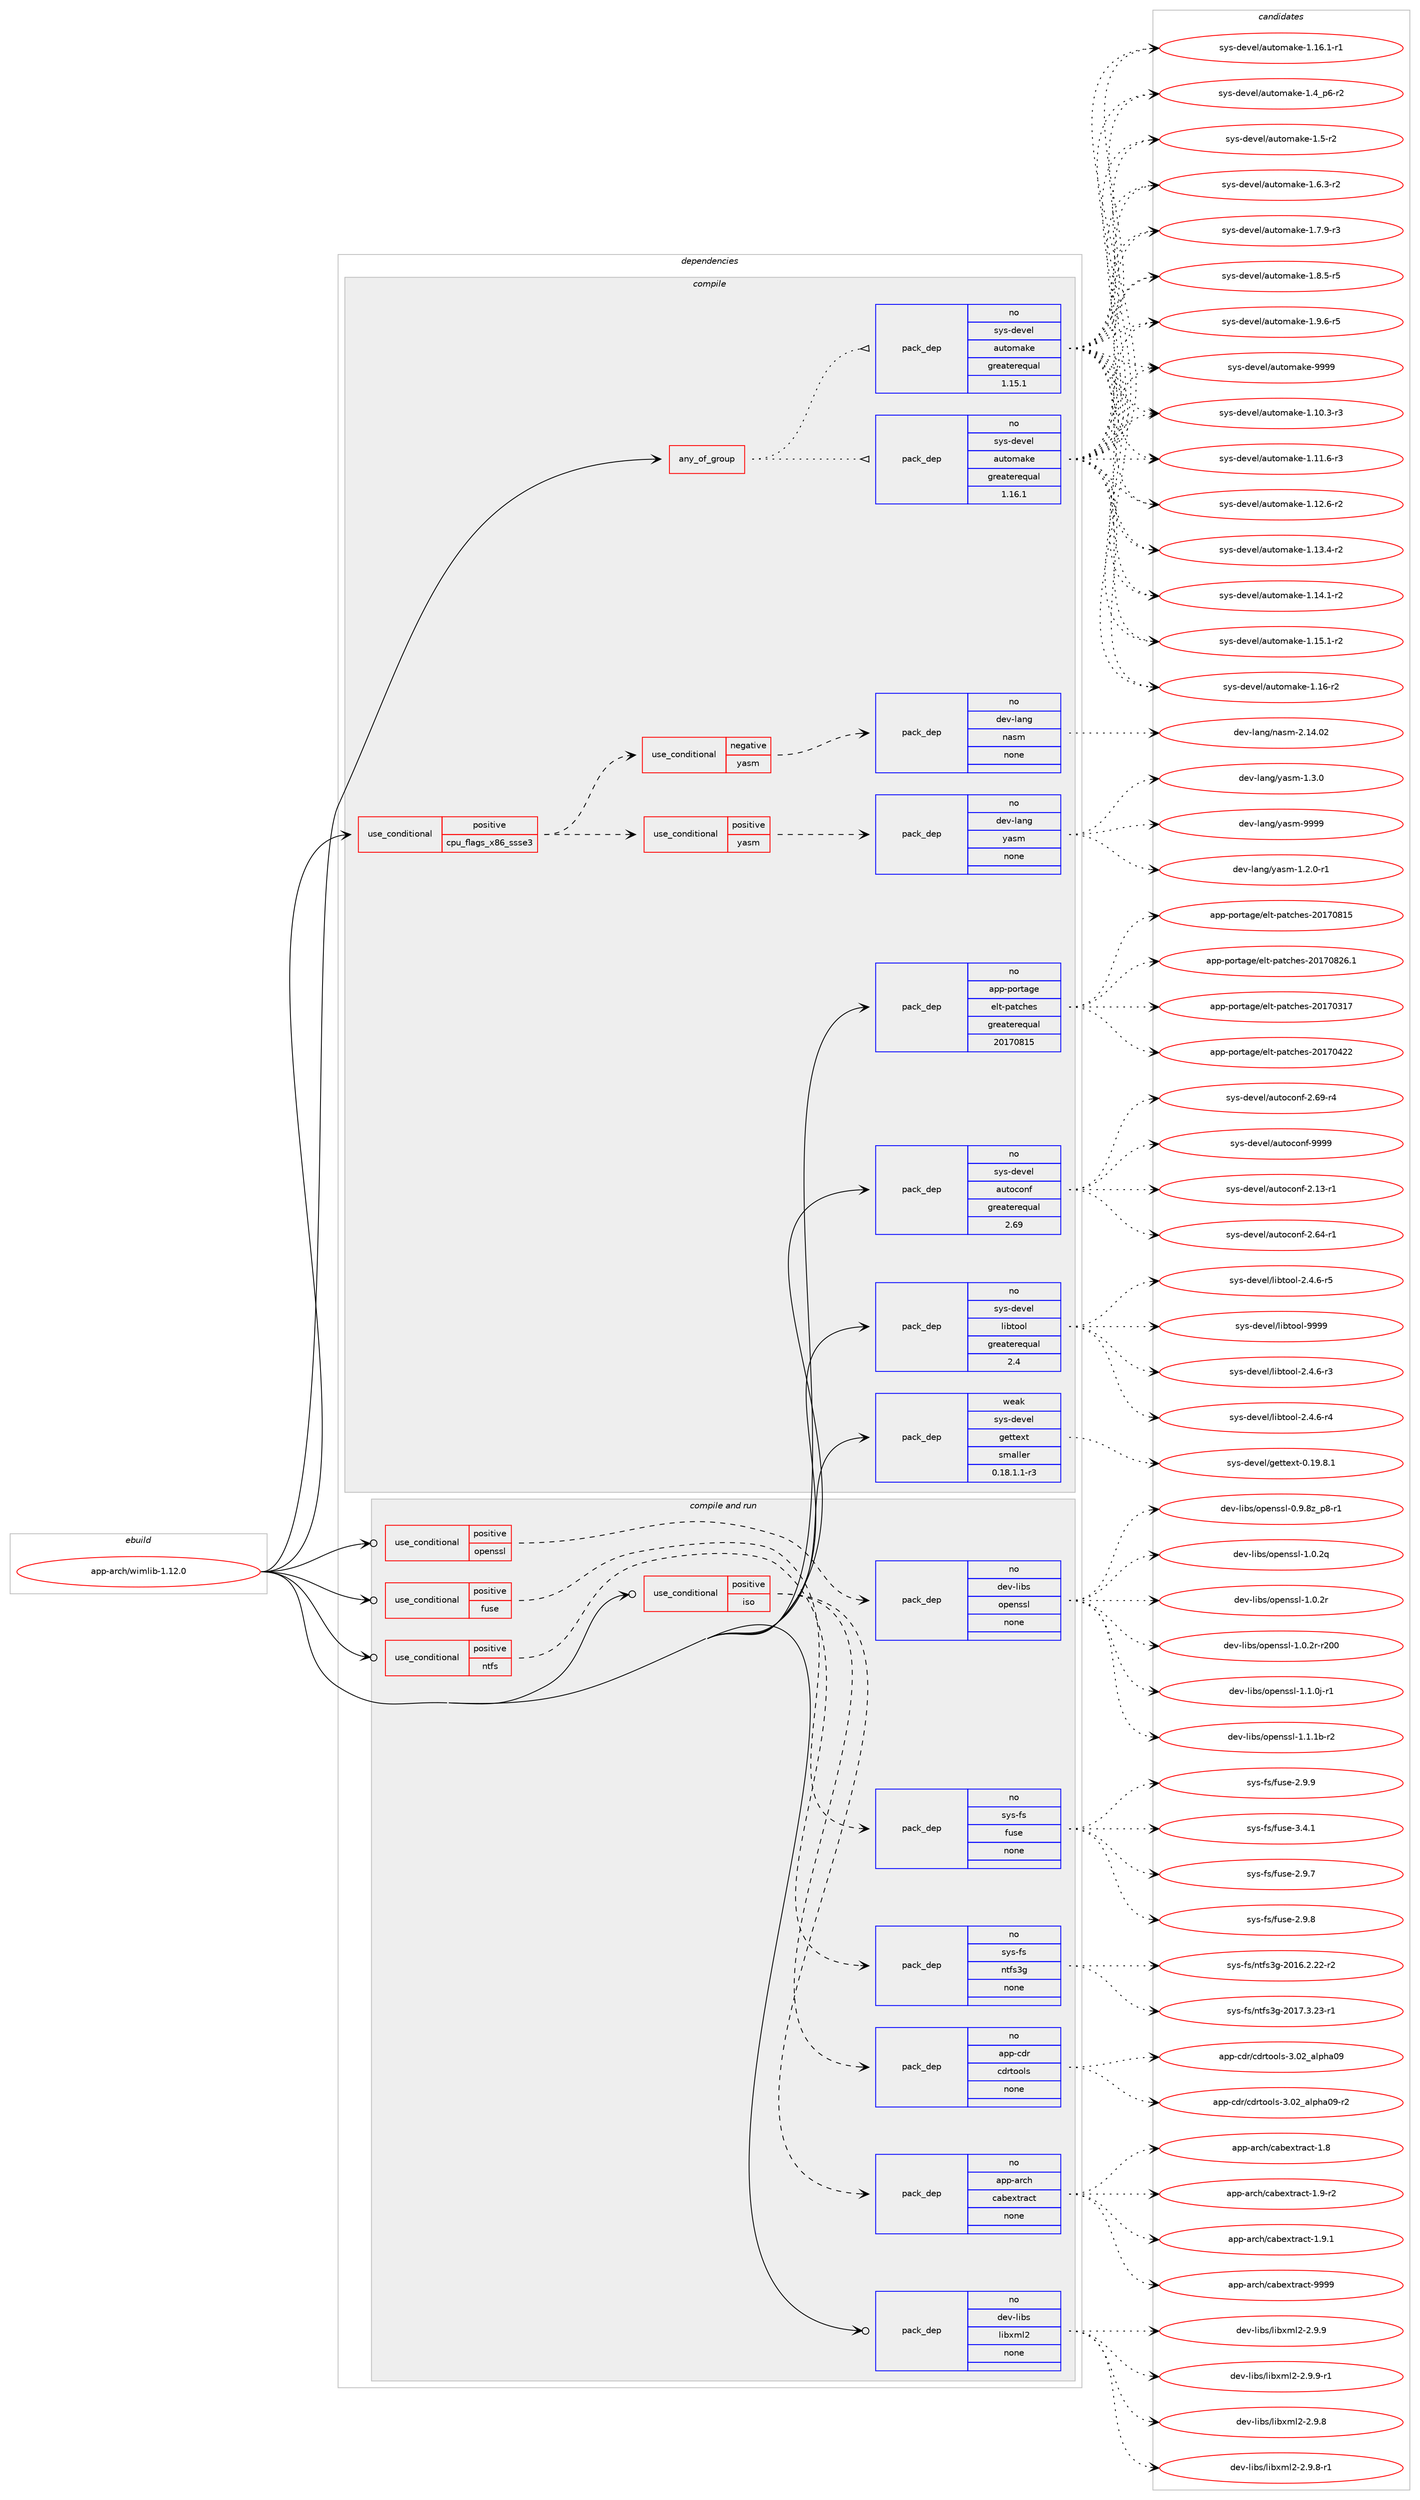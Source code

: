 digraph prolog {

# *************
# Graph options
# *************

newrank=true;
concentrate=true;
compound=true;
graph [rankdir=LR,fontname=Helvetica,fontsize=10,ranksep=1.5];#, ranksep=2.5, nodesep=0.2];
edge  [arrowhead=vee];
node  [fontname=Helvetica,fontsize=10];

# **********
# The ebuild
# **********

subgraph cluster_leftcol {
color=gray;
rank=same;
label=<<i>ebuild</i>>;
id [label="app-arch/wimlib-1.12.0", color=red, width=4, href="../app-arch/wimlib-1.12.0.svg"];
}

# ****************
# The dependencies
# ****************

subgraph cluster_midcol {
color=gray;
label=<<i>dependencies</i>>;
subgraph cluster_compile {
fillcolor="#eeeeee";
style=filled;
label=<<i>compile</i>>;
subgraph any19217 {
dependency1271842 [label=<<TABLE BORDER="0" CELLBORDER="1" CELLSPACING="0" CELLPADDING="4"><TR><TD CELLPADDING="10">any_of_group</TD></TR></TABLE>>, shape=none, color=red];subgraph pack905395 {
dependency1271843 [label=<<TABLE BORDER="0" CELLBORDER="1" CELLSPACING="0" CELLPADDING="4" WIDTH="220"><TR><TD ROWSPAN="6" CELLPADDING="30">pack_dep</TD></TR><TR><TD WIDTH="110">no</TD></TR><TR><TD>sys-devel</TD></TR><TR><TD>automake</TD></TR><TR><TD>greaterequal</TD></TR><TR><TD>1.16.1</TD></TR></TABLE>>, shape=none, color=blue];
}
dependency1271842:e -> dependency1271843:w [weight=20,style="dotted",arrowhead="oinv"];
subgraph pack905396 {
dependency1271844 [label=<<TABLE BORDER="0" CELLBORDER="1" CELLSPACING="0" CELLPADDING="4" WIDTH="220"><TR><TD ROWSPAN="6" CELLPADDING="30">pack_dep</TD></TR><TR><TD WIDTH="110">no</TD></TR><TR><TD>sys-devel</TD></TR><TR><TD>automake</TD></TR><TR><TD>greaterequal</TD></TR><TR><TD>1.15.1</TD></TR></TABLE>>, shape=none, color=blue];
}
dependency1271842:e -> dependency1271844:w [weight=20,style="dotted",arrowhead="oinv"];
}
id:e -> dependency1271842:w [weight=20,style="solid",arrowhead="vee"];
subgraph cond346709 {
dependency1271845 [label=<<TABLE BORDER="0" CELLBORDER="1" CELLSPACING="0" CELLPADDING="4"><TR><TD ROWSPAN="3" CELLPADDING="10">use_conditional</TD></TR><TR><TD>positive</TD></TR><TR><TD>cpu_flags_x86_ssse3</TD></TR></TABLE>>, shape=none, color=red];
subgraph cond346710 {
dependency1271846 [label=<<TABLE BORDER="0" CELLBORDER="1" CELLSPACING="0" CELLPADDING="4"><TR><TD ROWSPAN="3" CELLPADDING="10">use_conditional</TD></TR><TR><TD>positive</TD></TR><TR><TD>yasm</TD></TR></TABLE>>, shape=none, color=red];
subgraph pack905397 {
dependency1271847 [label=<<TABLE BORDER="0" CELLBORDER="1" CELLSPACING="0" CELLPADDING="4" WIDTH="220"><TR><TD ROWSPAN="6" CELLPADDING="30">pack_dep</TD></TR><TR><TD WIDTH="110">no</TD></TR><TR><TD>dev-lang</TD></TR><TR><TD>yasm</TD></TR><TR><TD>none</TD></TR><TR><TD></TD></TR></TABLE>>, shape=none, color=blue];
}
dependency1271846:e -> dependency1271847:w [weight=20,style="dashed",arrowhead="vee"];
}
dependency1271845:e -> dependency1271846:w [weight=20,style="dashed",arrowhead="vee"];
subgraph cond346711 {
dependency1271848 [label=<<TABLE BORDER="0" CELLBORDER="1" CELLSPACING="0" CELLPADDING="4"><TR><TD ROWSPAN="3" CELLPADDING="10">use_conditional</TD></TR><TR><TD>negative</TD></TR><TR><TD>yasm</TD></TR></TABLE>>, shape=none, color=red];
subgraph pack905398 {
dependency1271849 [label=<<TABLE BORDER="0" CELLBORDER="1" CELLSPACING="0" CELLPADDING="4" WIDTH="220"><TR><TD ROWSPAN="6" CELLPADDING="30">pack_dep</TD></TR><TR><TD WIDTH="110">no</TD></TR><TR><TD>dev-lang</TD></TR><TR><TD>nasm</TD></TR><TR><TD>none</TD></TR><TR><TD></TD></TR></TABLE>>, shape=none, color=blue];
}
dependency1271848:e -> dependency1271849:w [weight=20,style="dashed",arrowhead="vee"];
}
dependency1271845:e -> dependency1271848:w [weight=20,style="dashed",arrowhead="vee"];
}
id:e -> dependency1271845:w [weight=20,style="solid",arrowhead="vee"];
subgraph pack905399 {
dependency1271850 [label=<<TABLE BORDER="0" CELLBORDER="1" CELLSPACING="0" CELLPADDING="4" WIDTH="220"><TR><TD ROWSPAN="6" CELLPADDING="30">pack_dep</TD></TR><TR><TD WIDTH="110">no</TD></TR><TR><TD>app-portage</TD></TR><TR><TD>elt-patches</TD></TR><TR><TD>greaterequal</TD></TR><TR><TD>20170815</TD></TR></TABLE>>, shape=none, color=blue];
}
id:e -> dependency1271850:w [weight=20,style="solid",arrowhead="vee"];
subgraph pack905400 {
dependency1271851 [label=<<TABLE BORDER="0" CELLBORDER="1" CELLSPACING="0" CELLPADDING="4" WIDTH="220"><TR><TD ROWSPAN="6" CELLPADDING="30">pack_dep</TD></TR><TR><TD WIDTH="110">no</TD></TR><TR><TD>sys-devel</TD></TR><TR><TD>autoconf</TD></TR><TR><TD>greaterequal</TD></TR><TR><TD>2.69</TD></TR></TABLE>>, shape=none, color=blue];
}
id:e -> dependency1271851:w [weight=20,style="solid",arrowhead="vee"];
subgraph pack905401 {
dependency1271852 [label=<<TABLE BORDER="0" CELLBORDER="1" CELLSPACING="0" CELLPADDING="4" WIDTH="220"><TR><TD ROWSPAN="6" CELLPADDING="30">pack_dep</TD></TR><TR><TD WIDTH="110">no</TD></TR><TR><TD>sys-devel</TD></TR><TR><TD>libtool</TD></TR><TR><TD>greaterequal</TD></TR><TR><TD>2.4</TD></TR></TABLE>>, shape=none, color=blue];
}
id:e -> dependency1271852:w [weight=20,style="solid",arrowhead="vee"];
subgraph pack905402 {
dependency1271853 [label=<<TABLE BORDER="0" CELLBORDER="1" CELLSPACING="0" CELLPADDING="4" WIDTH="220"><TR><TD ROWSPAN="6" CELLPADDING="30">pack_dep</TD></TR><TR><TD WIDTH="110">weak</TD></TR><TR><TD>sys-devel</TD></TR><TR><TD>gettext</TD></TR><TR><TD>smaller</TD></TR><TR><TD>0.18.1.1-r3</TD></TR></TABLE>>, shape=none, color=blue];
}
id:e -> dependency1271853:w [weight=20,style="solid",arrowhead="vee"];
}
subgraph cluster_compileandrun {
fillcolor="#eeeeee";
style=filled;
label=<<i>compile and run</i>>;
subgraph cond346712 {
dependency1271854 [label=<<TABLE BORDER="0" CELLBORDER="1" CELLSPACING="0" CELLPADDING="4"><TR><TD ROWSPAN="3" CELLPADDING="10">use_conditional</TD></TR><TR><TD>positive</TD></TR><TR><TD>fuse</TD></TR></TABLE>>, shape=none, color=red];
subgraph pack905403 {
dependency1271855 [label=<<TABLE BORDER="0" CELLBORDER="1" CELLSPACING="0" CELLPADDING="4" WIDTH="220"><TR><TD ROWSPAN="6" CELLPADDING="30">pack_dep</TD></TR><TR><TD WIDTH="110">no</TD></TR><TR><TD>sys-fs</TD></TR><TR><TD>fuse</TD></TR><TR><TD>none</TD></TR><TR><TD></TD></TR></TABLE>>, shape=none, color=blue];
}
dependency1271854:e -> dependency1271855:w [weight=20,style="dashed",arrowhead="vee"];
}
id:e -> dependency1271854:w [weight=20,style="solid",arrowhead="odotvee"];
subgraph cond346713 {
dependency1271856 [label=<<TABLE BORDER="0" CELLBORDER="1" CELLSPACING="0" CELLPADDING="4"><TR><TD ROWSPAN="3" CELLPADDING="10">use_conditional</TD></TR><TR><TD>positive</TD></TR><TR><TD>iso</TD></TR></TABLE>>, shape=none, color=red];
subgraph pack905404 {
dependency1271857 [label=<<TABLE BORDER="0" CELLBORDER="1" CELLSPACING="0" CELLPADDING="4" WIDTH="220"><TR><TD ROWSPAN="6" CELLPADDING="30">pack_dep</TD></TR><TR><TD WIDTH="110">no</TD></TR><TR><TD>app-arch</TD></TR><TR><TD>cabextract</TD></TR><TR><TD>none</TD></TR><TR><TD></TD></TR></TABLE>>, shape=none, color=blue];
}
dependency1271856:e -> dependency1271857:w [weight=20,style="dashed",arrowhead="vee"];
subgraph pack905405 {
dependency1271858 [label=<<TABLE BORDER="0" CELLBORDER="1" CELLSPACING="0" CELLPADDING="4" WIDTH="220"><TR><TD ROWSPAN="6" CELLPADDING="30">pack_dep</TD></TR><TR><TD WIDTH="110">no</TD></TR><TR><TD>app-cdr</TD></TR><TR><TD>cdrtools</TD></TR><TR><TD>none</TD></TR><TR><TD></TD></TR></TABLE>>, shape=none, color=blue];
}
dependency1271856:e -> dependency1271858:w [weight=20,style="dashed",arrowhead="vee"];
}
id:e -> dependency1271856:w [weight=20,style="solid",arrowhead="odotvee"];
subgraph cond346714 {
dependency1271859 [label=<<TABLE BORDER="0" CELLBORDER="1" CELLSPACING="0" CELLPADDING="4"><TR><TD ROWSPAN="3" CELLPADDING="10">use_conditional</TD></TR><TR><TD>positive</TD></TR><TR><TD>ntfs</TD></TR></TABLE>>, shape=none, color=red];
subgraph pack905406 {
dependency1271860 [label=<<TABLE BORDER="0" CELLBORDER="1" CELLSPACING="0" CELLPADDING="4" WIDTH="220"><TR><TD ROWSPAN="6" CELLPADDING="30">pack_dep</TD></TR><TR><TD WIDTH="110">no</TD></TR><TR><TD>sys-fs</TD></TR><TR><TD>ntfs3g</TD></TR><TR><TD>none</TD></TR><TR><TD></TD></TR></TABLE>>, shape=none, color=blue];
}
dependency1271859:e -> dependency1271860:w [weight=20,style="dashed",arrowhead="vee"];
}
id:e -> dependency1271859:w [weight=20,style="solid",arrowhead="odotvee"];
subgraph cond346715 {
dependency1271861 [label=<<TABLE BORDER="0" CELLBORDER="1" CELLSPACING="0" CELLPADDING="4"><TR><TD ROWSPAN="3" CELLPADDING="10">use_conditional</TD></TR><TR><TD>positive</TD></TR><TR><TD>openssl</TD></TR></TABLE>>, shape=none, color=red];
subgraph pack905407 {
dependency1271862 [label=<<TABLE BORDER="0" CELLBORDER="1" CELLSPACING="0" CELLPADDING="4" WIDTH="220"><TR><TD ROWSPAN="6" CELLPADDING="30">pack_dep</TD></TR><TR><TD WIDTH="110">no</TD></TR><TR><TD>dev-libs</TD></TR><TR><TD>openssl</TD></TR><TR><TD>none</TD></TR><TR><TD></TD></TR></TABLE>>, shape=none, color=blue];
}
dependency1271861:e -> dependency1271862:w [weight=20,style="dashed",arrowhead="vee"];
}
id:e -> dependency1271861:w [weight=20,style="solid",arrowhead="odotvee"];
subgraph pack905408 {
dependency1271863 [label=<<TABLE BORDER="0" CELLBORDER="1" CELLSPACING="0" CELLPADDING="4" WIDTH="220"><TR><TD ROWSPAN="6" CELLPADDING="30">pack_dep</TD></TR><TR><TD WIDTH="110">no</TD></TR><TR><TD>dev-libs</TD></TR><TR><TD>libxml2</TD></TR><TR><TD>none</TD></TR><TR><TD></TD></TR></TABLE>>, shape=none, color=blue];
}
id:e -> dependency1271863:w [weight=20,style="solid",arrowhead="odotvee"];
}
subgraph cluster_run {
fillcolor="#eeeeee";
style=filled;
label=<<i>run</i>>;
}
}

# **************
# The candidates
# **************

subgraph cluster_choices {
rank=same;
color=gray;
label=<<i>candidates</i>>;

subgraph choice905395 {
color=black;
nodesep=1;
choice11512111545100101118101108479711711611110997107101454946494846514511451 [label="sys-devel/automake-1.10.3-r3", color=red, width=4,href="../sys-devel/automake-1.10.3-r3.svg"];
choice11512111545100101118101108479711711611110997107101454946494946544511451 [label="sys-devel/automake-1.11.6-r3", color=red, width=4,href="../sys-devel/automake-1.11.6-r3.svg"];
choice11512111545100101118101108479711711611110997107101454946495046544511450 [label="sys-devel/automake-1.12.6-r2", color=red, width=4,href="../sys-devel/automake-1.12.6-r2.svg"];
choice11512111545100101118101108479711711611110997107101454946495146524511450 [label="sys-devel/automake-1.13.4-r2", color=red, width=4,href="../sys-devel/automake-1.13.4-r2.svg"];
choice11512111545100101118101108479711711611110997107101454946495246494511450 [label="sys-devel/automake-1.14.1-r2", color=red, width=4,href="../sys-devel/automake-1.14.1-r2.svg"];
choice11512111545100101118101108479711711611110997107101454946495346494511450 [label="sys-devel/automake-1.15.1-r2", color=red, width=4,href="../sys-devel/automake-1.15.1-r2.svg"];
choice1151211154510010111810110847971171161111099710710145494649544511450 [label="sys-devel/automake-1.16-r2", color=red, width=4,href="../sys-devel/automake-1.16-r2.svg"];
choice11512111545100101118101108479711711611110997107101454946495446494511449 [label="sys-devel/automake-1.16.1-r1", color=red, width=4,href="../sys-devel/automake-1.16.1-r1.svg"];
choice115121115451001011181011084797117116111109971071014549465295112544511450 [label="sys-devel/automake-1.4_p6-r2", color=red, width=4,href="../sys-devel/automake-1.4_p6-r2.svg"];
choice11512111545100101118101108479711711611110997107101454946534511450 [label="sys-devel/automake-1.5-r2", color=red, width=4,href="../sys-devel/automake-1.5-r2.svg"];
choice115121115451001011181011084797117116111109971071014549465446514511450 [label="sys-devel/automake-1.6.3-r2", color=red, width=4,href="../sys-devel/automake-1.6.3-r2.svg"];
choice115121115451001011181011084797117116111109971071014549465546574511451 [label="sys-devel/automake-1.7.9-r3", color=red, width=4,href="../sys-devel/automake-1.7.9-r3.svg"];
choice115121115451001011181011084797117116111109971071014549465646534511453 [label="sys-devel/automake-1.8.5-r5", color=red, width=4,href="../sys-devel/automake-1.8.5-r5.svg"];
choice115121115451001011181011084797117116111109971071014549465746544511453 [label="sys-devel/automake-1.9.6-r5", color=red, width=4,href="../sys-devel/automake-1.9.6-r5.svg"];
choice115121115451001011181011084797117116111109971071014557575757 [label="sys-devel/automake-9999", color=red, width=4,href="../sys-devel/automake-9999.svg"];
dependency1271843:e -> choice11512111545100101118101108479711711611110997107101454946494846514511451:w [style=dotted,weight="100"];
dependency1271843:e -> choice11512111545100101118101108479711711611110997107101454946494946544511451:w [style=dotted,weight="100"];
dependency1271843:e -> choice11512111545100101118101108479711711611110997107101454946495046544511450:w [style=dotted,weight="100"];
dependency1271843:e -> choice11512111545100101118101108479711711611110997107101454946495146524511450:w [style=dotted,weight="100"];
dependency1271843:e -> choice11512111545100101118101108479711711611110997107101454946495246494511450:w [style=dotted,weight="100"];
dependency1271843:e -> choice11512111545100101118101108479711711611110997107101454946495346494511450:w [style=dotted,weight="100"];
dependency1271843:e -> choice1151211154510010111810110847971171161111099710710145494649544511450:w [style=dotted,weight="100"];
dependency1271843:e -> choice11512111545100101118101108479711711611110997107101454946495446494511449:w [style=dotted,weight="100"];
dependency1271843:e -> choice115121115451001011181011084797117116111109971071014549465295112544511450:w [style=dotted,weight="100"];
dependency1271843:e -> choice11512111545100101118101108479711711611110997107101454946534511450:w [style=dotted,weight="100"];
dependency1271843:e -> choice115121115451001011181011084797117116111109971071014549465446514511450:w [style=dotted,weight="100"];
dependency1271843:e -> choice115121115451001011181011084797117116111109971071014549465546574511451:w [style=dotted,weight="100"];
dependency1271843:e -> choice115121115451001011181011084797117116111109971071014549465646534511453:w [style=dotted,weight="100"];
dependency1271843:e -> choice115121115451001011181011084797117116111109971071014549465746544511453:w [style=dotted,weight="100"];
dependency1271843:e -> choice115121115451001011181011084797117116111109971071014557575757:w [style=dotted,weight="100"];
}
subgraph choice905396 {
color=black;
nodesep=1;
choice11512111545100101118101108479711711611110997107101454946494846514511451 [label="sys-devel/automake-1.10.3-r3", color=red, width=4,href="../sys-devel/automake-1.10.3-r3.svg"];
choice11512111545100101118101108479711711611110997107101454946494946544511451 [label="sys-devel/automake-1.11.6-r3", color=red, width=4,href="../sys-devel/automake-1.11.6-r3.svg"];
choice11512111545100101118101108479711711611110997107101454946495046544511450 [label="sys-devel/automake-1.12.6-r2", color=red, width=4,href="../sys-devel/automake-1.12.6-r2.svg"];
choice11512111545100101118101108479711711611110997107101454946495146524511450 [label="sys-devel/automake-1.13.4-r2", color=red, width=4,href="../sys-devel/automake-1.13.4-r2.svg"];
choice11512111545100101118101108479711711611110997107101454946495246494511450 [label="sys-devel/automake-1.14.1-r2", color=red, width=4,href="../sys-devel/automake-1.14.1-r2.svg"];
choice11512111545100101118101108479711711611110997107101454946495346494511450 [label="sys-devel/automake-1.15.1-r2", color=red, width=4,href="../sys-devel/automake-1.15.1-r2.svg"];
choice1151211154510010111810110847971171161111099710710145494649544511450 [label="sys-devel/automake-1.16-r2", color=red, width=4,href="../sys-devel/automake-1.16-r2.svg"];
choice11512111545100101118101108479711711611110997107101454946495446494511449 [label="sys-devel/automake-1.16.1-r1", color=red, width=4,href="../sys-devel/automake-1.16.1-r1.svg"];
choice115121115451001011181011084797117116111109971071014549465295112544511450 [label="sys-devel/automake-1.4_p6-r2", color=red, width=4,href="../sys-devel/automake-1.4_p6-r2.svg"];
choice11512111545100101118101108479711711611110997107101454946534511450 [label="sys-devel/automake-1.5-r2", color=red, width=4,href="../sys-devel/automake-1.5-r2.svg"];
choice115121115451001011181011084797117116111109971071014549465446514511450 [label="sys-devel/automake-1.6.3-r2", color=red, width=4,href="../sys-devel/automake-1.6.3-r2.svg"];
choice115121115451001011181011084797117116111109971071014549465546574511451 [label="sys-devel/automake-1.7.9-r3", color=red, width=4,href="../sys-devel/automake-1.7.9-r3.svg"];
choice115121115451001011181011084797117116111109971071014549465646534511453 [label="sys-devel/automake-1.8.5-r5", color=red, width=4,href="../sys-devel/automake-1.8.5-r5.svg"];
choice115121115451001011181011084797117116111109971071014549465746544511453 [label="sys-devel/automake-1.9.6-r5", color=red, width=4,href="../sys-devel/automake-1.9.6-r5.svg"];
choice115121115451001011181011084797117116111109971071014557575757 [label="sys-devel/automake-9999", color=red, width=4,href="../sys-devel/automake-9999.svg"];
dependency1271844:e -> choice11512111545100101118101108479711711611110997107101454946494846514511451:w [style=dotted,weight="100"];
dependency1271844:e -> choice11512111545100101118101108479711711611110997107101454946494946544511451:w [style=dotted,weight="100"];
dependency1271844:e -> choice11512111545100101118101108479711711611110997107101454946495046544511450:w [style=dotted,weight="100"];
dependency1271844:e -> choice11512111545100101118101108479711711611110997107101454946495146524511450:w [style=dotted,weight="100"];
dependency1271844:e -> choice11512111545100101118101108479711711611110997107101454946495246494511450:w [style=dotted,weight="100"];
dependency1271844:e -> choice11512111545100101118101108479711711611110997107101454946495346494511450:w [style=dotted,weight="100"];
dependency1271844:e -> choice1151211154510010111810110847971171161111099710710145494649544511450:w [style=dotted,weight="100"];
dependency1271844:e -> choice11512111545100101118101108479711711611110997107101454946495446494511449:w [style=dotted,weight="100"];
dependency1271844:e -> choice115121115451001011181011084797117116111109971071014549465295112544511450:w [style=dotted,weight="100"];
dependency1271844:e -> choice11512111545100101118101108479711711611110997107101454946534511450:w [style=dotted,weight="100"];
dependency1271844:e -> choice115121115451001011181011084797117116111109971071014549465446514511450:w [style=dotted,weight="100"];
dependency1271844:e -> choice115121115451001011181011084797117116111109971071014549465546574511451:w [style=dotted,weight="100"];
dependency1271844:e -> choice115121115451001011181011084797117116111109971071014549465646534511453:w [style=dotted,weight="100"];
dependency1271844:e -> choice115121115451001011181011084797117116111109971071014549465746544511453:w [style=dotted,weight="100"];
dependency1271844:e -> choice115121115451001011181011084797117116111109971071014557575757:w [style=dotted,weight="100"];
}
subgraph choice905397 {
color=black;
nodesep=1;
choice100101118451089711010347121971151094549465046484511449 [label="dev-lang/yasm-1.2.0-r1", color=red, width=4,href="../dev-lang/yasm-1.2.0-r1.svg"];
choice10010111845108971101034712197115109454946514648 [label="dev-lang/yasm-1.3.0", color=red, width=4,href="../dev-lang/yasm-1.3.0.svg"];
choice100101118451089711010347121971151094557575757 [label="dev-lang/yasm-9999", color=red, width=4,href="../dev-lang/yasm-9999.svg"];
dependency1271847:e -> choice100101118451089711010347121971151094549465046484511449:w [style=dotted,weight="100"];
dependency1271847:e -> choice10010111845108971101034712197115109454946514648:w [style=dotted,weight="100"];
dependency1271847:e -> choice100101118451089711010347121971151094557575757:w [style=dotted,weight="100"];
}
subgraph choice905398 {
color=black;
nodesep=1;
choice100101118451089711010347110971151094550464952464850 [label="dev-lang/nasm-2.14.02", color=red, width=4,href="../dev-lang/nasm-2.14.02.svg"];
dependency1271849:e -> choice100101118451089711010347110971151094550464952464850:w [style=dotted,weight="100"];
}
subgraph choice905399 {
color=black;
nodesep=1;
choice97112112451121111141169710310147101108116451129711699104101115455048495548514955 [label="app-portage/elt-patches-20170317", color=red, width=4,href="../app-portage/elt-patches-20170317.svg"];
choice97112112451121111141169710310147101108116451129711699104101115455048495548525050 [label="app-portage/elt-patches-20170422", color=red, width=4,href="../app-portage/elt-patches-20170422.svg"];
choice97112112451121111141169710310147101108116451129711699104101115455048495548564953 [label="app-portage/elt-patches-20170815", color=red, width=4,href="../app-portage/elt-patches-20170815.svg"];
choice971121124511211111411697103101471011081164511297116991041011154550484955485650544649 [label="app-portage/elt-patches-20170826.1", color=red, width=4,href="../app-portage/elt-patches-20170826.1.svg"];
dependency1271850:e -> choice97112112451121111141169710310147101108116451129711699104101115455048495548514955:w [style=dotted,weight="100"];
dependency1271850:e -> choice97112112451121111141169710310147101108116451129711699104101115455048495548525050:w [style=dotted,weight="100"];
dependency1271850:e -> choice97112112451121111141169710310147101108116451129711699104101115455048495548564953:w [style=dotted,weight="100"];
dependency1271850:e -> choice971121124511211111411697103101471011081164511297116991041011154550484955485650544649:w [style=dotted,weight="100"];
}
subgraph choice905400 {
color=black;
nodesep=1;
choice1151211154510010111810110847971171161119911111010245504649514511449 [label="sys-devel/autoconf-2.13-r1", color=red, width=4,href="../sys-devel/autoconf-2.13-r1.svg"];
choice1151211154510010111810110847971171161119911111010245504654524511449 [label="sys-devel/autoconf-2.64-r1", color=red, width=4,href="../sys-devel/autoconf-2.64-r1.svg"];
choice1151211154510010111810110847971171161119911111010245504654574511452 [label="sys-devel/autoconf-2.69-r4", color=red, width=4,href="../sys-devel/autoconf-2.69-r4.svg"];
choice115121115451001011181011084797117116111991111101024557575757 [label="sys-devel/autoconf-9999", color=red, width=4,href="../sys-devel/autoconf-9999.svg"];
dependency1271851:e -> choice1151211154510010111810110847971171161119911111010245504649514511449:w [style=dotted,weight="100"];
dependency1271851:e -> choice1151211154510010111810110847971171161119911111010245504654524511449:w [style=dotted,weight="100"];
dependency1271851:e -> choice1151211154510010111810110847971171161119911111010245504654574511452:w [style=dotted,weight="100"];
dependency1271851:e -> choice115121115451001011181011084797117116111991111101024557575757:w [style=dotted,weight="100"];
}
subgraph choice905401 {
color=black;
nodesep=1;
choice1151211154510010111810110847108105981161111111084550465246544511451 [label="sys-devel/libtool-2.4.6-r3", color=red, width=4,href="../sys-devel/libtool-2.4.6-r3.svg"];
choice1151211154510010111810110847108105981161111111084550465246544511452 [label="sys-devel/libtool-2.4.6-r4", color=red, width=4,href="../sys-devel/libtool-2.4.6-r4.svg"];
choice1151211154510010111810110847108105981161111111084550465246544511453 [label="sys-devel/libtool-2.4.6-r5", color=red, width=4,href="../sys-devel/libtool-2.4.6-r5.svg"];
choice1151211154510010111810110847108105981161111111084557575757 [label="sys-devel/libtool-9999", color=red, width=4,href="../sys-devel/libtool-9999.svg"];
dependency1271852:e -> choice1151211154510010111810110847108105981161111111084550465246544511451:w [style=dotted,weight="100"];
dependency1271852:e -> choice1151211154510010111810110847108105981161111111084550465246544511452:w [style=dotted,weight="100"];
dependency1271852:e -> choice1151211154510010111810110847108105981161111111084550465246544511453:w [style=dotted,weight="100"];
dependency1271852:e -> choice1151211154510010111810110847108105981161111111084557575757:w [style=dotted,weight="100"];
}
subgraph choice905402 {
color=black;
nodesep=1;
choice1151211154510010111810110847103101116116101120116454846495746564649 [label="sys-devel/gettext-0.19.8.1", color=red, width=4,href="../sys-devel/gettext-0.19.8.1.svg"];
dependency1271853:e -> choice1151211154510010111810110847103101116116101120116454846495746564649:w [style=dotted,weight="100"];
}
subgraph choice905403 {
color=black;
nodesep=1;
choice1151211154510211547102117115101455046574655 [label="sys-fs/fuse-2.9.7", color=red, width=4,href="../sys-fs/fuse-2.9.7.svg"];
choice1151211154510211547102117115101455046574656 [label="sys-fs/fuse-2.9.8", color=red, width=4,href="../sys-fs/fuse-2.9.8.svg"];
choice1151211154510211547102117115101455046574657 [label="sys-fs/fuse-2.9.9", color=red, width=4,href="../sys-fs/fuse-2.9.9.svg"];
choice1151211154510211547102117115101455146524649 [label="sys-fs/fuse-3.4.1", color=red, width=4,href="../sys-fs/fuse-3.4.1.svg"];
dependency1271855:e -> choice1151211154510211547102117115101455046574655:w [style=dotted,weight="100"];
dependency1271855:e -> choice1151211154510211547102117115101455046574656:w [style=dotted,weight="100"];
dependency1271855:e -> choice1151211154510211547102117115101455046574657:w [style=dotted,weight="100"];
dependency1271855:e -> choice1151211154510211547102117115101455146524649:w [style=dotted,weight="100"];
}
subgraph choice905404 {
color=black;
nodesep=1;
choice9711211245971149910447999798101120116114979911645494656 [label="app-arch/cabextract-1.8", color=red, width=4,href="../app-arch/cabextract-1.8.svg"];
choice97112112459711499104479997981011201161149799116454946574511450 [label="app-arch/cabextract-1.9-r2", color=red, width=4,href="../app-arch/cabextract-1.9-r2.svg"];
choice97112112459711499104479997981011201161149799116454946574649 [label="app-arch/cabextract-1.9.1", color=red, width=4,href="../app-arch/cabextract-1.9.1.svg"];
choice971121124597114991044799979810112011611497991164557575757 [label="app-arch/cabextract-9999", color=red, width=4,href="../app-arch/cabextract-9999.svg"];
dependency1271857:e -> choice9711211245971149910447999798101120116114979911645494656:w [style=dotted,weight="100"];
dependency1271857:e -> choice97112112459711499104479997981011201161149799116454946574511450:w [style=dotted,weight="100"];
dependency1271857:e -> choice97112112459711499104479997981011201161149799116454946574649:w [style=dotted,weight="100"];
dependency1271857:e -> choice971121124597114991044799979810112011611497991164557575757:w [style=dotted,weight="100"];
}
subgraph choice905405 {
color=black;
nodesep=1;
choice971121124599100114479910011411611111110811545514648509597108112104974857 [label="app-cdr/cdrtools-3.02_alpha09", color=red, width=4,href="../app-cdr/cdrtools-3.02_alpha09.svg"];
choice9711211245991001144799100114116111111108115455146485095971081121049748574511450 [label="app-cdr/cdrtools-3.02_alpha09-r2", color=red, width=4,href="../app-cdr/cdrtools-3.02_alpha09-r2.svg"];
dependency1271858:e -> choice971121124599100114479910011411611111110811545514648509597108112104974857:w [style=dotted,weight="100"];
dependency1271858:e -> choice9711211245991001144799100114116111111108115455146485095971081121049748574511450:w [style=dotted,weight="100"];
}
subgraph choice905406 {
color=black;
nodesep=1;
choice115121115451021154711011610211551103455048495446504650504511450 [label="sys-fs/ntfs3g-2016.2.22-r2", color=red, width=4,href="../sys-fs/ntfs3g-2016.2.22-r2.svg"];
choice115121115451021154711011610211551103455048495546514650514511449 [label="sys-fs/ntfs3g-2017.3.23-r1", color=red, width=4,href="../sys-fs/ntfs3g-2017.3.23-r1.svg"];
dependency1271860:e -> choice115121115451021154711011610211551103455048495446504650504511450:w [style=dotted,weight="100"];
dependency1271860:e -> choice115121115451021154711011610211551103455048495546514650514511449:w [style=dotted,weight="100"];
}
subgraph choice905407 {
color=black;
nodesep=1;
choice10010111845108105981154711111210111011511510845484657465612295112564511449 [label="dev-libs/openssl-0.9.8z_p8-r1", color=red, width=4,href="../dev-libs/openssl-0.9.8z_p8-r1.svg"];
choice100101118451081059811547111112101110115115108454946484650113 [label="dev-libs/openssl-1.0.2q", color=red, width=4,href="../dev-libs/openssl-1.0.2q.svg"];
choice100101118451081059811547111112101110115115108454946484650114 [label="dev-libs/openssl-1.0.2r", color=red, width=4,href="../dev-libs/openssl-1.0.2r.svg"];
choice10010111845108105981154711111210111011511510845494648465011445114504848 [label="dev-libs/openssl-1.0.2r-r200", color=red, width=4,href="../dev-libs/openssl-1.0.2r-r200.svg"];
choice1001011184510810598115471111121011101151151084549464946481064511449 [label="dev-libs/openssl-1.1.0j-r1", color=red, width=4,href="../dev-libs/openssl-1.1.0j-r1.svg"];
choice100101118451081059811547111112101110115115108454946494649984511450 [label="dev-libs/openssl-1.1.1b-r2", color=red, width=4,href="../dev-libs/openssl-1.1.1b-r2.svg"];
dependency1271862:e -> choice10010111845108105981154711111210111011511510845484657465612295112564511449:w [style=dotted,weight="100"];
dependency1271862:e -> choice100101118451081059811547111112101110115115108454946484650113:w [style=dotted,weight="100"];
dependency1271862:e -> choice100101118451081059811547111112101110115115108454946484650114:w [style=dotted,weight="100"];
dependency1271862:e -> choice10010111845108105981154711111210111011511510845494648465011445114504848:w [style=dotted,weight="100"];
dependency1271862:e -> choice1001011184510810598115471111121011101151151084549464946481064511449:w [style=dotted,weight="100"];
dependency1271862:e -> choice100101118451081059811547111112101110115115108454946494649984511450:w [style=dotted,weight="100"];
}
subgraph choice905408 {
color=black;
nodesep=1;
choice1001011184510810598115471081059812010910850455046574656 [label="dev-libs/libxml2-2.9.8", color=red, width=4,href="../dev-libs/libxml2-2.9.8.svg"];
choice10010111845108105981154710810598120109108504550465746564511449 [label="dev-libs/libxml2-2.9.8-r1", color=red, width=4,href="../dev-libs/libxml2-2.9.8-r1.svg"];
choice1001011184510810598115471081059812010910850455046574657 [label="dev-libs/libxml2-2.9.9", color=red, width=4,href="../dev-libs/libxml2-2.9.9.svg"];
choice10010111845108105981154710810598120109108504550465746574511449 [label="dev-libs/libxml2-2.9.9-r1", color=red, width=4,href="../dev-libs/libxml2-2.9.9-r1.svg"];
dependency1271863:e -> choice1001011184510810598115471081059812010910850455046574656:w [style=dotted,weight="100"];
dependency1271863:e -> choice10010111845108105981154710810598120109108504550465746564511449:w [style=dotted,weight="100"];
dependency1271863:e -> choice1001011184510810598115471081059812010910850455046574657:w [style=dotted,weight="100"];
dependency1271863:e -> choice10010111845108105981154710810598120109108504550465746574511449:w [style=dotted,weight="100"];
}
}

}
